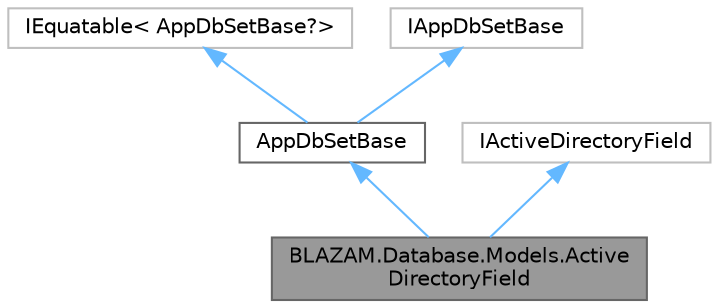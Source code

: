 digraph "BLAZAM.Database.Models.ActiveDirectoryField"
{
 // LATEX_PDF_SIZE
  bgcolor="transparent";
  edge [fontname=Helvetica,fontsize=10,labelfontname=Helvetica,labelfontsize=10];
  node [fontname=Helvetica,fontsize=10,shape=box,height=0.2,width=0.4];
  Node1 [id="Node000001",label="BLAZAM.Database.Models.Active\lDirectoryField",height=0.2,width=0.4,color="gray40", fillcolor="grey60", style="filled", fontcolor="black",tooltip="Represents a built-in standard Active Directory attribute."];
  Node2 -> Node1 [id="edge1_Node000001_Node000002",dir="back",color="steelblue1",style="solid",tooltip=" "];
  Node2 [id="Node000002",label="AppDbSetBase",height=0.2,width=0.4,color="gray40", fillcolor="white", style="filled",URL="$class_b_l_a_z_a_m_1_1_database_1_1_models_1_1_app_db_set_base.html",tooltip="Base class that all Database Model classes should inherit."];
  Node3 -> Node2 [id="edge2_Node000002_Node000003",dir="back",color="steelblue1",style="solid",tooltip=" "];
  Node3 [id="Node000003",label="IEquatable\< AppDbSetBase?\>",height=0.2,width=0.4,color="grey75", fillcolor="white", style="filled",tooltip=" "];
  Node4 -> Node2 [id="edge3_Node000002_Node000004",dir="back",color="steelblue1",style="solid",tooltip=" "];
  Node4 [id="Node000004",label="IAppDbSetBase",height=0.2,width=0.4,color="grey75", fillcolor="white", style="filled",URL="$interface_b_l_a_z_a_m_1_1_database_1_1_models_1_1_i_app_db_set_base.html",tooltip=" "];
  Node5 -> Node1 [id="edge4_Node000001_Node000005",dir="back",color="steelblue1",style="solid",tooltip=" "];
  Node5 [id="Node000005",label="IActiveDirectoryField",height=0.2,width=0.4,color="grey75", fillcolor="white", style="filled",URL="$interface_b_l_a_z_a_m_1_1_database_1_1_models_1_1_i_active_directory_field.html",tooltip=" "];
}
